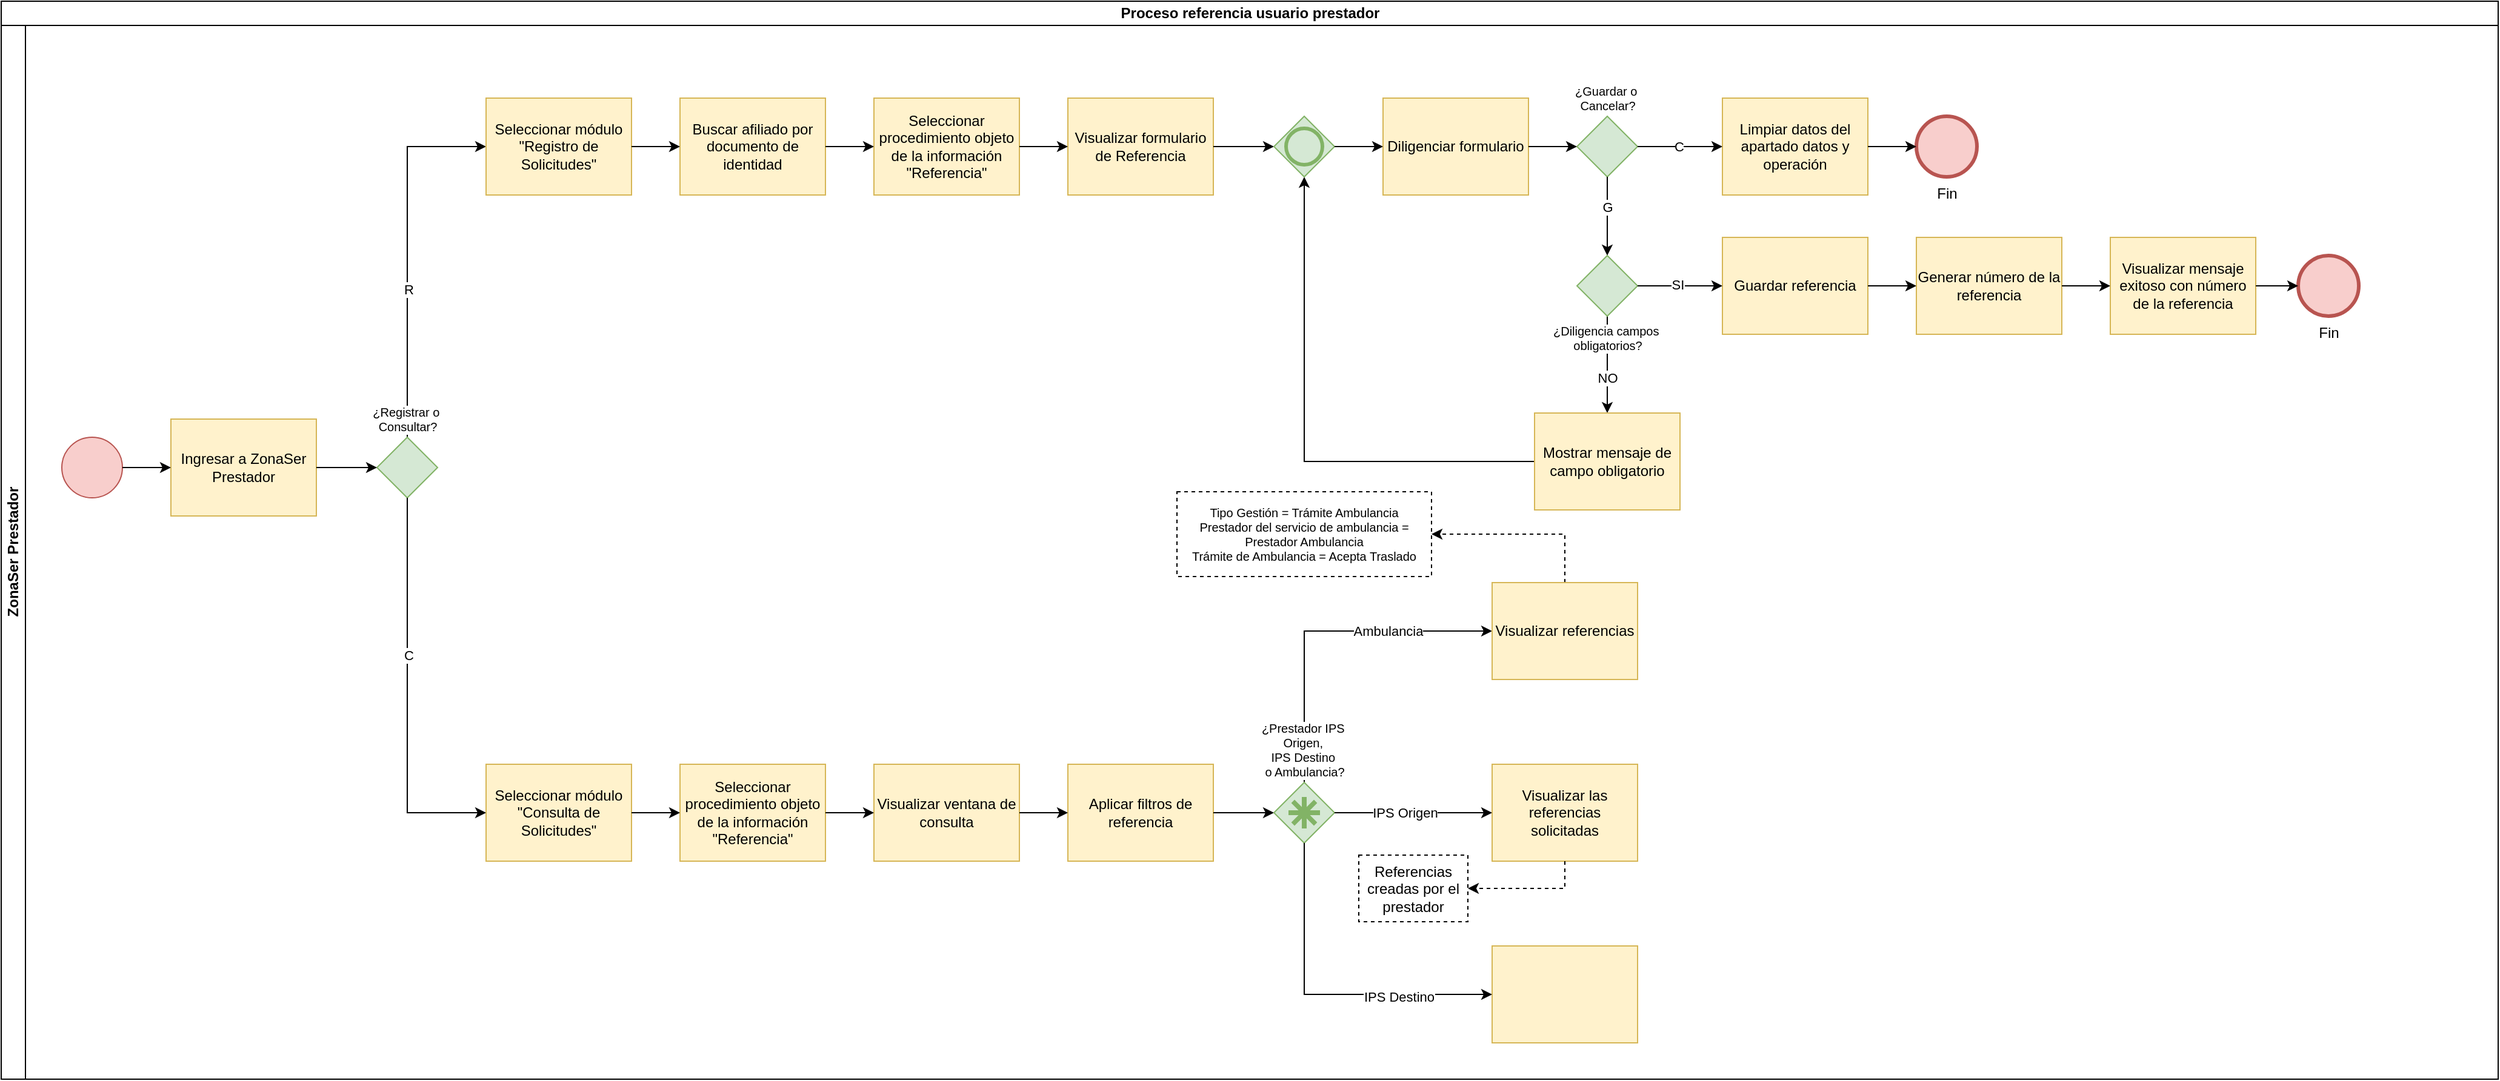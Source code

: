 <mxfile version="26.0.16">
  <diagram name="Página-1" id="DUjK0Zct9rPCs1IDuPsZ">
    <mxGraphModel dx="1434" dy="746" grid="1" gridSize="10" guides="1" tooltips="1" connect="1" arrows="1" fold="1" page="1" pageScale="1" pageWidth="2910" pageHeight="1030" math="0" shadow="0">
      <root>
        <mxCell id="0" />
        <mxCell id="1" parent="0" />
        <mxCell id="j3ywk_b7daHQP_dhVzby-1" value="Proceso referencia usuario prestador" style="swimlane;childLayout=stackLayout;resizeParent=1;resizeParentMax=0;horizontal=1;startSize=20;horizontalStack=0;html=1;" vertex="1" parent="1">
          <mxGeometry x="40" y="40" width="2060" height="890" as="geometry" />
        </mxCell>
        <mxCell id="j3ywk_b7daHQP_dhVzby-2" value="ZonaSer Prestador" style="swimlane;startSize=20;horizontal=0;html=1;" vertex="1" parent="j3ywk_b7daHQP_dhVzby-1">
          <mxGeometry y="20" width="2060" height="870" as="geometry" />
        </mxCell>
        <mxCell id="j3ywk_b7daHQP_dhVzby-65" style="edgeStyle=orthogonalEdgeStyle;rounded=0;orthogonalLoop=1;jettySize=auto;html=1;entryX=0;entryY=0.5;entryDx=0;entryDy=0;entryPerimeter=0;" edge="1" parent="j3ywk_b7daHQP_dhVzby-2" source="j3ywk_b7daHQP_dhVzby-64" target="j3ywk_b7daHQP_dhVzby-66">
          <mxGeometry relative="1" as="geometry">
            <mxPoint x="1220" y="500" as="targetPoint" />
            <Array as="points">
              <mxPoint x="1075" y="500" />
            </Array>
          </mxGeometry>
        </mxCell>
        <mxCell id="j3ywk_b7daHQP_dhVzby-67" value="Ambulancia" style="edgeLabel;html=1;align=center;verticalAlign=middle;resizable=0;points=[];" vertex="1" connectable="0" parent="j3ywk_b7daHQP_dhVzby-65">
          <mxGeometry x="0.592" relative="1" as="geometry">
            <mxPoint x="-29" as="offset" />
          </mxGeometry>
        </mxCell>
        <mxCell id="j3ywk_b7daHQP_dhVzby-10" style="edgeStyle=orthogonalEdgeStyle;rounded=0;orthogonalLoop=1;jettySize=auto;html=1;" edge="1" parent="j3ywk_b7daHQP_dhVzby-2" source="j3ywk_b7daHQP_dhVzby-9" target="j3ywk_b7daHQP_dhVzby-11">
          <mxGeometry relative="1" as="geometry">
            <mxPoint x="410" y="100" as="targetPoint" />
            <Array as="points">
              <mxPoint x="335" y="100" />
            </Array>
          </mxGeometry>
        </mxCell>
        <mxCell id="j3ywk_b7daHQP_dhVzby-12" value="R" style="edgeLabel;html=1;align=center;verticalAlign=middle;resizable=0;points=[];" vertex="1" connectable="0" parent="j3ywk_b7daHQP_dhVzby-10">
          <mxGeometry x="-0.2" y="-1" relative="1" as="geometry">
            <mxPoint as="offset" />
          </mxGeometry>
        </mxCell>
        <mxCell id="j3ywk_b7daHQP_dhVzby-5" value="" style="points=[[0.145,0.145,0],[0.5,0,0],[0.855,0.145,0],[1,0.5,0],[0.855,0.855,0],[0.5,1,0],[0.145,0.855,0],[0,0.5,0]];shape=mxgraph.bpmn.event;html=1;verticalLabelPosition=bottom;labelBackgroundColor=#ffffff;verticalAlign=top;align=center;perimeter=ellipsePerimeter;outlineConnect=0;aspect=fixed;outline=standard;symbol=general;fillColor=#f8cecc;strokeColor=#b85450;" vertex="1" parent="j3ywk_b7daHQP_dhVzby-2">
          <mxGeometry x="50" y="340" width="50" height="50" as="geometry" />
        </mxCell>
        <mxCell id="j3ywk_b7daHQP_dhVzby-6" value="Ingresar a ZonaSer Prestador" style="points=[[0.25,0,0],[0.5,0,0],[0.75,0,0],[1,0.25,0],[1,0.5,0],[1,0.75,0],[0.75,1,0],[0.5,1,0],[0.25,1,0],[0,0.75,0],[0,0.5,0],[0,0.25,0]];shape=mxgraph.bpmn.task2;whiteSpace=wrap;rectStyle=rounded;size=10;html=1;container=1;expand=0;collapsible=0;taskMarker=user;fillColor=#fff2cc;strokeColor=#d6b656;" vertex="1" parent="j3ywk_b7daHQP_dhVzby-2">
          <mxGeometry x="140" y="325" width="120" height="80" as="geometry" />
        </mxCell>
        <mxCell id="j3ywk_b7daHQP_dhVzby-7" style="edgeStyle=orthogonalEdgeStyle;rounded=0;orthogonalLoop=1;jettySize=auto;html=1;entryX=0;entryY=0.5;entryDx=0;entryDy=0;entryPerimeter=0;" edge="1" parent="j3ywk_b7daHQP_dhVzby-2" source="j3ywk_b7daHQP_dhVzby-5" target="j3ywk_b7daHQP_dhVzby-6">
          <mxGeometry relative="1" as="geometry" />
        </mxCell>
        <mxCell id="j3ywk_b7daHQP_dhVzby-9" value="¿Registrar o&amp;nbsp;&lt;div&gt;Consultar?&lt;/div&gt;" style="points=[[0.25,0.25,0],[0.5,0,0],[0.75,0.25,0],[1,0.5,0],[0.75,0.75,0],[0.5,1,0],[0.25,0.75,0],[0,0.5,0]];shape=mxgraph.bpmn.gateway2;html=1;verticalLabelPosition=top;labelBackgroundColor=#ffffff;verticalAlign=bottom;align=center;perimeter=rhombusPerimeter;outlineConnect=0;outline=none;symbol=none;fillColor=#d5e8d4;strokeColor=#82b366;fontSize=10;labelPosition=center;" vertex="1" parent="j3ywk_b7daHQP_dhVzby-2">
          <mxGeometry x="310" y="340" width="50" height="50" as="geometry" />
        </mxCell>
        <mxCell id="j3ywk_b7daHQP_dhVzby-8" style="edgeStyle=orthogonalEdgeStyle;rounded=0;orthogonalLoop=1;jettySize=auto;html=1;" edge="1" parent="j3ywk_b7daHQP_dhVzby-2" source="j3ywk_b7daHQP_dhVzby-6" target="j3ywk_b7daHQP_dhVzby-9">
          <mxGeometry relative="1" as="geometry">
            <mxPoint x="300" y="100" as="targetPoint" />
          </mxGeometry>
        </mxCell>
        <mxCell id="j3ywk_b7daHQP_dhVzby-11" value="Seleccionar módulo &quot;Registro de Solicitudes&quot;" style="points=[[0.25,0,0],[0.5,0,0],[0.75,0,0],[1,0.25,0],[1,0.5,0],[1,0.75,0],[0.75,1,0],[0.5,1,0],[0.25,1,0],[0,0.75,0],[0,0.5,0],[0,0.25,0]];shape=mxgraph.bpmn.task2;whiteSpace=wrap;rectStyle=rounded;size=10;html=1;container=1;expand=0;collapsible=0;taskMarker=user;fillColor=#fff2cc;strokeColor=#d6b656;" vertex="1" parent="j3ywk_b7daHQP_dhVzby-2">
          <mxGeometry x="400" y="60" width="120" height="80" as="geometry" />
        </mxCell>
        <mxCell id="j3ywk_b7daHQP_dhVzby-16" value="Buscar afiliado por documento de identidad" style="points=[[0.25,0,0],[0.5,0,0],[0.75,0,0],[1,0.25,0],[1,0.5,0],[1,0.75,0],[0.75,1,0],[0.5,1,0],[0.25,1,0],[0,0.75,0],[0,0.5,0],[0,0.25,0]];shape=mxgraph.bpmn.task2;whiteSpace=wrap;rectStyle=rounded;size=10;html=1;container=1;expand=0;collapsible=0;taskMarker=user;fillColor=#fff2cc;strokeColor=#d6b656;" vertex="1" parent="j3ywk_b7daHQP_dhVzby-2">
          <mxGeometry x="560" y="60" width="120" height="80" as="geometry" />
        </mxCell>
        <mxCell id="j3ywk_b7daHQP_dhVzby-15" style="edgeStyle=orthogonalEdgeStyle;rounded=0;orthogonalLoop=1;jettySize=auto;html=1;" edge="1" parent="j3ywk_b7daHQP_dhVzby-2" source="j3ywk_b7daHQP_dhVzby-11" target="j3ywk_b7daHQP_dhVzby-16">
          <mxGeometry relative="1" as="geometry">
            <mxPoint x="570" y="100" as="targetPoint" />
          </mxGeometry>
        </mxCell>
        <mxCell id="j3ywk_b7daHQP_dhVzby-19" value="Seleccionar procedimiento objeto de la información &quot;Referencia&quot;" style="points=[[0.25,0,0],[0.5,0,0],[0.75,0,0],[1,0.25,0],[1,0.5,0],[1,0.75,0],[0.75,1,0],[0.5,1,0],[0.25,1,0],[0,0.75,0],[0,0.5,0],[0,0.25,0]];shape=mxgraph.bpmn.task2;whiteSpace=wrap;rectStyle=rounded;size=10;html=1;container=1;expand=0;collapsible=0;taskMarker=user;fillColor=#fff2cc;strokeColor=#d6b656;" vertex="1" parent="j3ywk_b7daHQP_dhVzby-2">
          <mxGeometry x="720" y="60" width="120" height="80" as="geometry" />
        </mxCell>
        <mxCell id="j3ywk_b7daHQP_dhVzby-18" style="edgeStyle=orthogonalEdgeStyle;rounded=0;orthogonalLoop=1;jettySize=auto;html=1;" edge="1" parent="j3ywk_b7daHQP_dhVzby-2" source="j3ywk_b7daHQP_dhVzby-16" target="j3ywk_b7daHQP_dhVzby-19">
          <mxGeometry relative="1" as="geometry">
            <mxPoint x="770" y="100" as="targetPoint" />
          </mxGeometry>
        </mxCell>
        <mxCell id="j3ywk_b7daHQP_dhVzby-23" value="Visualizar formulario de Referencia" style="points=[[0.25,0,0],[0.5,0,0],[0.75,0,0],[1,0.25,0],[1,0.5,0],[1,0.75,0],[0.75,1,0],[0.5,1,0],[0.25,1,0],[0,0.75,0],[0,0.5,0],[0,0.25,0]];shape=mxgraph.bpmn.task2;whiteSpace=wrap;rectStyle=rounded;size=10;html=1;container=1;expand=0;collapsible=0;taskMarker=script;fillColor=#fff2cc;strokeColor=#d6b656;" vertex="1" parent="j3ywk_b7daHQP_dhVzby-2">
          <mxGeometry x="880" y="60" width="120" height="80" as="geometry" />
        </mxCell>
        <mxCell id="j3ywk_b7daHQP_dhVzby-20" style="edgeStyle=orthogonalEdgeStyle;rounded=0;orthogonalLoop=1;jettySize=auto;html=1;" edge="1" parent="j3ywk_b7daHQP_dhVzby-2" source="j3ywk_b7daHQP_dhVzby-19" target="j3ywk_b7daHQP_dhVzby-23">
          <mxGeometry relative="1" as="geometry">
            <mxPoint x="880" y="100" as="targetPoint" />
          </mxGeometry>
        </mxCell>
        <mxCell id="j3ywk_b7daHQP_dhVzby-25" value="Diligenciar formulario" style="points=[[0.25,0,0],[0.5,0,0],[0.75,0,0],[1,0.25,0],[1,0.5,0],[1,0.75,0],[0.75,1,0],[0.5,1,0],[0.25,1,0],[0,0.75,0],[0,0.5,0],[0,0.25,0]];shape=mxgraph.bpmn.task2;whiteSpace=wrap;rectStyle=rounded;size=10;html=1;container=1;expand=0;collapsible=0;taskMarker=user;fillColor=#fff2cc;strokeColor=#d6b656;" vertex="1" parent="j3ywk_b7daHQP_dhVzby-2">
          <mxGeometry x="1140" y="60" width="120" height="80" as="geometry" />
        </mxCell>
        <mxCell id="j3ywk_b7daHQP_dhVzby-24" style="edgeStyle=orthogonalEdgeStyle;rounded=0;orthogonalLoop=1;jettySize=auto;html=1;entryX=0;entryY=0.5;entryDx=0;entryDy=0;entryPerimeter=0;" edge="1" parent="j3ywk_b7daHQP_dhVzby-2" source="j3ywk_b7daHQP_dhVzby-23" target="j3ywk_b7daHQP_dhVzby-41">
          <mxGeometry relative="1" as="geometry">
            <mxPoint x="1060" y="100" as="targetPoint" />
          </mxGeometry>
        </mxCell>
        <mxCell id="j3ywk_b7daHQP_dhVzby-27" value="¿Guardar o&amp;nbsp;&lt;div&gt;Cancelar?&lt;/div&gt;" style="points=[[0.25,0.25,0],[0.5,0,0],[0.75,0.25,0],[1,0.5,0],[0.75,0.75,0],[0.5,1,0],[0.25,0.75,0],[0,0.5,0]];shape=mxgraph.bpmn.gateway2;html=1;verticalLabelPosition=top;labelBackgroundColor=#ffffff;verticalAlign=bottom;align=center;perimeter=rhombusPerimeter;outlineConnect=0;outline=none;symbol=none;fillColor=#d5e8d4;strokeColor=#82b366;fontSize=10;labelPosition=center;" vertex="1" parent="j3ywk_b7daHQP_dhVzby-2">
          <mxGeometry x="1300" y="75" width="50" height="50" as="geometry" />
        </mxCell>
        <mxCell id="j3ywk_b7daHQP_dhVzby-26" style="edgeStyle=orthogonalEdgeStyle;rounded=0;orthogonalLoop=1;jettySize=auto;html=1;" edge="1" parent="j3ywk_b7daHQP_dhVzby-2" source="j3ywk_b7daHQP_dhVzby-25" target="j3ywk_b7daHQP_dhVzby-27">
          <mxGeometry relative="1" as="geometry">
            <mxPoint x="1300" y="100" as="targetPoint" />
          </mxGeometry>
        </mxCell>
        <mxCell id="j3ywk_b7daHQP_dhVzby-29" value="Limpiar datos del apartado datos y operación" style="points=[[0.25,0,0],[0.5,0,0],[0.75,0,0],[1,0.25,0],[1,0.5,0],[1,0.75,0],[0.75,1,0],[0.5,1,0],[0.25,1,0],[0,0.75,0],[0,0.5,0],[0,0.25,0]];shape=mxgraph.bpmn.task2;whiteSpace=wrap;rectStyle=rounded;size=10;html=1;container=1;expand=0;collapsible=0;taskMarker=script;fillColor=#fff2cc;strokeColor=#d6b656;" vertex="1" parent="j3ywk_b7daHQP_dhVzby-2">
          <mxGeometry x="1420" y="60" width="120" height="80" as="geometry" />
        </mxCell>
        <mxCell id="j3ywk_b7daHQP_dhVzby-28" style="edgeStyle=orthogonalEdgeStyle;rounded=0;orthogonalLoop=1;jettySize=auto;html=1;" edge="1" parent="j3ywk_b7daHQP_dhVzby-2" source="j3ywk_b7daHQP_dhVzby-27" target="j3ywk_b7daHQP_dhVzby-29">
          <mxGeometry relative="1" as="geometry">
            <mxPoint x="1400" y="100" as="targetPoint" />
          </mxGeometry>
        </mxCell>
        <mxCell id="j3ywk_b7daHQP_dhVzby-32" value="C" style="edgeLabel;html=1;align=center;verticalAlign=middle;resizable=0;points=[];" vertex="1" connectable="0" parent="j3ywk_b7daHQP_dhVzby-28">
          <mxGeometry x="-0.05" relative="1" as="geometry">
            <mxPoint as="offset" />
          </mxGeometry>
        </mxCell>
        <mxCell id="j3ywk_b7daHQP_dhVzby-31" value="Fin" style="points=[[0.145,0.145,0],[0.5,0,0],[0.855,0.145,0],[1,0.5,0],[0.855,0.855,0],[0.5,1,0],[0.145,0.855,0],[0,0.5,0]];shape=mxgraph.bpmn.event;html=1;verticalLabelPosition=bottom;labelBackgroundColor=#ffffff;verticalAlign=top;align=center;perimeter=ellipsePerimeter;outlineConnect=0;aspect=fixed;outline=end;symbol=terminate2;fillColor=#f8cecc;strokeColor=#b85450;" vertex="1" parent="j3ywk_b7daHQP_dhVzby-2">
          <mxGeometry x="1580" y="75" width="50" height="50" as="geometry" />
        </mxCell>
        <mxCell id="j3ywk_b7daHQP_dhVzby-30" style="edgeStyle=orthogonalEdgeStyle;rounded=0;orthogonalLoop=1;jettySize=auto;html=1;" edge="1" parent="j3ywk_b7daHQP_dhVzby-2" source="j3ywk_b7daHQP_dhVzby-29" target="j3ywk_b7daHQP_dhVzby-31">
          <mxGeometry relative="1" as="geometry">
            <mxPoint x="1560" y="100" as="targetPoint" />
          </mxGeometry>
        </mxCell>
        <mxCell id="j3ywk_b7daHQP_dhVzby-33" style="edgeStyle=orthogonalEdgeStyle;rounded=0;orthogonalLoop=1;jettySize=auto;html=1;" edge="1" parent="j3ywk_b7daHQP_dhVzby-2" source="j3ywk_b7daHQP_dhVzby-27" target="j3ywk_b7daHQP_dhVzby-35">
          <mxGeometry relative="1" as="geometry">
            <mxPoint x="1325" y="210" as="targetPoint" />
          </mxGeometry>
        </mxCell>
        <mxCell id="j3ywk_b7daHQP_dhVzby-36" value="G" style="edgeLabel;html=1;align=center;verticalAlign=middle;resizable=0;points=[];" vertex="1" connectable="0" parent="j3ywk_b7daHQP_dhVzby-33">
          <mxGeometry x="-0.231" relative="1" as="geometry">
            <mxPoint as="offset" />
          </mxGeometry>
        </mxCell>
        <mxCell id="j3ywk_b7daHQP_dhVzby-43" style="edgeStyle=orthogonalEdgeStyle;rounded=0;orthogonalLoop=1;jettySize=auto;html=1;" edge="1" parent="j3ywk_b7daHQP_dhVzby-2" source="j3ywk_b7daHQP_dhVzby-35" target="j3ywk_b7daHQP_dhVzby-40">
          <mxGeometry relative="1" as="geometry" />
        </mxCell>
        <mxCell id="j3ywk_b7daHQP_dhVzby-44" value="NO" style="edgeLabel;html=1;align=center;verticalAlign=middle;resizable=0;points=[];" vertex="1" connectable="0" parent="j3ywk_b7daHQP_dhVzby-43">
          <mxGeometry x="0.275" relative="1" as="geometry">
            <mxPoint as="offset" />
          </mxGeometry>
        </mxCell>
        <mxCell id="j3ywk_b7daHQP_dhVzby-35" value="¿Diligencia campos&amp;nbsp;&lt;div&gt;obligatorios?&lt;/div&gt;" style="points=[[0.25,0.25,0],[0.5,0,0],[0.75,0.25,0],[1,0.5,0],[0.75,0.75,0],[0.5,1,0],[0.25,0.75,0],[0,0.5,0]];shape=mxgraph.bpmn.gateway2;html=1;verticalLabelPosition=bottom;labelBackgroundColor=#ffffff;verticalAlign=top;align=center;perimeter=rhombusPerimeter;outlineConnect=0;outline=none;symbol=none;fontSize=10;fillColor=#d5e8d4;strokeColor=#82b366;" vertex="1" parent="j3ywk_b7daHQP_dhVzby-2">
          <mxGeometry x="1300" y="190" width="50" height="50" as="geometry" />
        </mxCell>
        <mxCell id="j3ywk_b7daHQP_dhVzby-45" style="edgeStyle=orthogonalEdgeStyle;rounded=0;orthogonalLoop=1;jettySize=auto;html=1;" edge="1" parent="j3ywk_b7daHQP_dhVzby-2" source="j3ywk_b7daHQP_dhVzby-40" target="j3ywk_b7daHQP_dhVzby-41">
          <mxGeometry relative="1" as="geometry" />
        </mxCell>
        <mxCell id="j3ywk_b7daHQP_dhVzby-40" value="Mostrar mensaje de campo obligatorio" style="points=[[0.25,0,0],[0.5,0,0],[0.75,0,0],[1,0.25,0],[1,0.5,0],[1,0.75,0],[0.75,1,0],[0.5,1,0],[0.25,1,0],[0,0.75,0],[0,0.5,0],[0,0.25,0]];shape=mxgraph.bpmn.task2;whiteSpace=wrap;rectStyle=rounded;size=10;html=1;container=1;expand=0;collapsible=0;taskMarker=send;fillColor=#fff2cc;strokeColor=#d6b656;" vertex="1" parent="j3ywk_b7daHQP_dhVzby-2">
          <mxGeometry x="1265" y="320" width="120" height="80" as="geometry" />
        </mxCell>
        <mxCell id="j3ywk_b7daHQP_dhVzby-41" value="" style="points=[[0.25,0.25,0],[0.5,0,0],[0.75,0.25,0],[1,0.5,0],[0.75,0.75,0],[0.5,1,0],[0.25,0.75,0],[0,0.5,0]];shape=mxgraph.bpmn.gateway2;html=1;verticalLabelPosition=bottom;labelBackgroundColor=#ffffff;verticalAlign=top;align=center;perimeter=rhombusPerimeter;outlineConnect=0;outline=end;symbol=general;fillColor=#d5e8d4;strokeColor=#82b366;" vertex="1" parent="j3ywk_b7daHQP_dhVzby-2">
          <mxGeometry x="1050" y="75" width="50" height="50" as="geometry" />
        </mxCell>
        <mxCell id="j3ywk_b7daHQP_dhVzby-42" style="edgeStyle=orthogonalEdgeStyle;rounded=0;orthogonalLoop=1;jettySize=auto;html=1;entryX=0;entryY=0.5;entryDx=0;entryDy=0;entryPerimeter=0;" edge="1" parent="j3ywk_b7daHQP_dhVzby-2" source="j3ywk_b7daHQP_dhVzby-41" target="j3ywk_b7daHQP_dhVzby-25">
          <mxGeometry relative="1" as="geometry" />
        </mxCell>
        <mxCell id="j3ywk_b7daHQP_dhVzby-47" value="Guardar referencia" style="points=[[0.25,0,0],[0.5,0,0],[0.75,0,0],[1,0.25,0],[1,0.5,0],[1,0.75,0],[0.75,1,0],[0.5,1,0],[0.25,1,0],[0,0.75,0],[0,0.5,0],[0,0.25,0]];shape=mxgraph.bpmn.task2;whiteSpace=wrap;rectStyle=rounded;size=10;html=1;container=1;expand=0;collapsible=0;taskMarker=script;fillColor=#fff2cc;strokeColor=#d6b656;" vertex="1" parent="j3ywk_b7daHQP_dhVzby-2">
          <mxGeometry x="1420" y="175" width="120" height="80" as="geometry" />
        </mxCell>
        <mxCell id="j3ywk_b7daHQP_dhVzby-46" style="edgeStyle=orthogonalEdgeStyle;rounded=0;orthogonalLoop=1;jettySize=auto;html=1;" edge="1" parent="j3ywk_b7daHQP_dhVzby-2" source="j3ywk_b7daHQP_dhVzby-35" target="j3ywk_b7daHQP_dhVzby-47">
          <mxGeometry relative="1" as="geometry">
            <mxPoint x="1420" y="215" as="targetPoint" />
          </mxGeometry>
        </mxCell>
        <mxCell id="j3ywk_b7daHQP_dhVzby-54" value="SI" style="edgeLabel;html=1;align=center;verticalAlign=middle;resizable=0;points=[];" vertex="1" connectable="0" parent="j3ywk_b7daHQP_dhVzby-46">
          <mxGeometry x="-0.057" y="1" relative="1" as="geometry">
            <mxPoint as="offset" />
          </mxGeometry>
        </mxCell>
        <mxCell id="j3ywk_b7daHQP_dhVzby-49" value="Generar número de la referencia" style="points=[[0.25,0,0],[0.5,0,0],[0.75,0,0],[1,0.25,0],[1,0.5,0],[1,0.75,0],[0.75,1,0],[0.5,1,0],[0.25,1,0],[0,0.75,0],[0,0.5,0],[0,0.25,0]];shape=mxgraph.bpmn.task2;whiteSpace=wrap;rectStyle=rounded;size=10;html=1;container=1;expand=0;collapsible=0;taskMarker=script;fillColor=#fff2cc;strokeColor=#d6b656;" vertex="1" parent="j3ywk_b7daHQP_dhVzby-2">
          <mxGeometry x="1580" y="175" width="120" height="80" as="geometry" />
        </mxCell>
        <mxCell id="j3ywk_b7daHQP_dhVzby-48" style="edgeStyle=orthogonalEdgeStyle;rounded=0;orthogonalLoop=1;jettySize=auto;html=1;" edge="1" parent="j3ywk_b7daHQP_dhVzby-2" source="j3ywk_b7daHQP_dhVzby-47" target="j3ywk_b7daHQP_dhVzby-49">
          <mxGeometry relative="1" as="geometry">
            <mxPoint x="1600" y="215" as="targetPoint" />
          </mxGeometry>
        </mxCell>
        <mxCell id="j3ywk_b7daHQP_dhVzby-51" value="Visualizar mensaje exitoso con número de la referencia" style="points=[[0.25,0,0],[0.5,0,0],[0.75,0,0],[1,0.25,0],[1,0.5,0],[1,0.75,0],[0.75,1,0],[0.5,1,0],[0.25,1,0],[0,0.75,0],[0,0.5,0],[0,0.25,0]];shape=mxgraph.bpmn.task2;whiteSpace=wrap;rectStyle=rounded;size=10;html=1;container=1;expand=0;collapsible=0;taskMarker=send;fillColor=#fff2cc;strokeColor=#d6b656;" vertex="1" parent="j3ywk_b7daHQP_dhVzby-2">
          <mxGeometry x="1740" y="175" width="120" height="80" as="geometry" />
        </mxCell>
        <mxCell id="j3ywk_b7daHQP_dhVzby-50" style="edgeStyle=orthogonalEdgeStyle;rounded=0;orthogonalLoop=1;jettySize=auto;html=1;" edge="1" parent="j3ywk_b7daHQP_dhVzby-2" source="j3ywk_b7daHQP_dhVzby-49" target="j3ywk_b7daHQP_dhVzby-51">
          <mxGeometry relative="1" as="geometry">
            <mxPoint x="1750" y="215" as="targetPoint" />
          </mxGeometry>
        </mxCell>
        <mxCell id="j3ywk_b7daHQP_dhVzby-14" value="Seleccionar módulo &quot;Consulta de Solicitudes&quot;" style="points=[[0.25,0,0],[0.5,0,0],[0.75,0,0],[1,0.25,0],[1,0.5,0],[1,0.75,0],[0.75,1,0],[0.5,1,0],[0.25,1,0],[0,0.75,0],[0,0.5,0],[0,0.25,0]];shape=mxgraph.bpmn.task2;whiteSpace=wrap;rectStyle=rounded;size=10;html=1;container=1;expand=0;collapsible=0;taskMarker=user;fillColor=#fff2cc;strokeColor=#d6b656;" vertex="1" parent="j3ywk_b7daHQP_dhVzby-2">
          <mxGeometry x="400" y="610" width="120" height="80" as="geometry" />
        </mxCell>
        <mxCell id="j3ywk_b7daHQP_dhVzby-13" style="edgeStyle=orthogonalEdgeStyle;rounded=0;orthogonalLoop=1;jettySize=auto;html=1;entryX=0;entryY=0.5;entryDx=0;entryDy=0;entryPerimeter=0;" edge="1" parent="j3ywk_b7daHQP_dhVzby-2" source="j3ywk_b7daHQP_dhVzby-9" target="j3ywk_b7daHQP_dhVzby-14">
          <mxGeometry relative="1" as="geometry">
            <mxPoint x="325" y="220" as="targetPoint" />
            <Array as="points">
              <mxPoint x="335" y="650" />
            </Array>
          </mxGeometry>
        </mxCell>
        <mxCell id="j3ywk_b7daHQP_dhVzby-17" value="C" style="edgeLabel;html=1;align=center;verticalAlign=middle;resizable=0;points=[];" vertex="1" connectable="0" parent="j3ywk_b7daHQP_dhVzby-13">
          <mxGeometry x="-0.2" y="1" relative="1" as="geometry">
            <mxPoint as="offset" />
          </mxGeometry>
        </mxCell>
        <mxCell id="j3ywk_b7daHQP_dhVzby-56" value="Seleccionar procedimiento objeto de la información &quot;Referencia&quot;" style="points=[[0.25,0,0],[0.5,0,0],[0.75,0,0],[1,0.25,0],[1,0.5,0],[1,0.75,0],[0.75,1,0],[0.5,1,0],[0.25,1,0],[0,0.75,0],[0,0.5,0],[0,0.25,0]];shape=mxgraph.bpmn.task2;whiteSpace=wrap;rectStyle=rounded;size=10;html=1;container=1;expand=0;collapsible=0;taskMarker=user;fillColor=#fff2cc;strokeColor=#d6b656;" vertex="1" parent="j3ywk_b7daHQP_dhVzby-2">
          <mxGeometry x="560" y="610" width="120" height="80" as="geometry" />
        </mxCell>
        <mxCell id="j3ywk_b7daHQP_dhVzby-55" style="edgeStyle=orthogonalEdgeStyle;rounded=0;orthogonalLoop=1;jettySize=auto;html=1;" edge="1" parent="j3ywk_b7daHQP_dhVzby-2" source="j3ywk_b7daHQP_dhVzby-14" target="j3ywk_b7daHQP_dhVzby-56">
          <mxGeometry relative="1" as="geometry">
            <mxPoint x="500" y="630" as="targetPoint" />
          </mxGeometry>
        </mxCell>
        <mxCell id="j3ywk_b7daHQP_dhVzby-58" value="Visualizar ventana de consulta" style="points=[[0.25,0,0],[0.5,0,0],[0.75,0,0],[1,0.25,0],[1,0.5,0],[1,0.75,0],[0.75,1,0],[0.5,1,0],[0.25,1,0],[0,0.75,0],[0,0.5,0],[0,0.25,0]];shape=mxgraph.bpmn.task2;whiteSpace=wrap;rectStyle=rounded;size=10;html=1;container=1;expand=0;collapsible=0;taskMarker=script;fillColor=#fff2cc;strokeColor=#d6b656;" vertex="1" parent="j3ywk_b7daHQP_dhVzby-2">
          <mxGeometry x="720" y="610" width="120" height="80" as="geometry" />
        </mxCell>
        <mxCell id="j3ywk_b7daHQP_dhVzby-57" style="edgeStyle=orthogonalEdgeStyle;rounded=0;orthogonalLoop=1;jettySize=auto;html=1;" edge="1" parent="j3ywk_b7daHQP_dhVzby-2" source="j3ywk_b7daHQP_dhVzby-56" target="j3ywk_b7daHQP_dhVzby-58">
          <mxGeometry relative="1" as="geometry">
            <mxPoint x="760" y="620" as="targetPoint" />
          </mxGeometry>
        </mxCell>
        <mxCell id="j3ywk_b7daHQP_dhVzby-60" value="Aplicar filtros de referencia" style="points=[[0.25,0,0],[0.5,0,0],[0.75,0,0],[1,0.25,0],[1,0.5,0],[1,0.75,0],[0.75,1,0],[0.5,1,0],[0.25,1,0],[0,0.75,0],[0,0.5,0],[0,0.25,0]];shape=mxgraph.bpmn.task2;whiteSpace=wrap;rectStyle=rounded;size=10;html=1;container=1;expand=0;collapsible=0;taskMarker=user;fillColor=#fff2cc;strokeColor=#d6b656;" vertex="1" parent="j3ywk_b7daHQP_dhVzby-2">
          <mxGeometry x="880" y="610" width="120" height="80" as="geometry" />
        </mxCell>
        <mxCell id="j3ywk_b7daHQP_dhVzby-59" style="edgeStyle=orthogonalEdgeStyle;rounded=0;orthogonalLoop=1;jettySize=auto;html=1;" edge="1" parent="j3ywk_b7daHQP_dhVzby-2" source="j3ywk_b7daHQP_dhVzby-58" target="j3ywk_b7daHQP_dhVzby-60">
          <mxGeometry relative="1" as="geometry">
            <mxPoint x="890" y="620" as="targetPoint" />
          </mxGeometry>
        </mxCell>
        <mxCell id="j3ywk_b7daHQP_dhVzby-61" style="edgeStyle=orthogonalEdgeStyle;rounded=0;orthogonalLoop=1;jettySize=auto;html=1;" edge="1" parent="j3ywk_b7daHQP_dhVzby-2" source="j3ywk_b7daHQP_dhVzby-60" target="j3ywk_b7daHQP_dhVzby-64">
          <mxGeometry relative="1" as="geometry">
            <mxPoint x="1050" y="620" as="targetPoint" />
          </mxGeometry>
        </mxCell>
        <mxCell id="j3ywk_b7daHQP_dhVzby-64" value="¿Prestador IPS&amp;nbsp;&lt;div&gt;Origen,&amp;nbsp;&lt;div&gt;IPS Destino&amp;nbsp;&lt;/div&gt;&lt;div&gt;o Ambulancia?&lt;/div&gt;&lt;/div&gt;" style="points=[[0.25,0.25,0],[0.5,0,0],[0.75,0.25,0],[1,0.5,0],[0.75,0.75,0],[0.5,1,0],[0.25,0.75,0],[0,0.5,0]];shape=mxgraph.bpmn.gateway2;html=1;verticalLabelPosition=top;labelBackgroundColor=#ffffff;verticalAlign=bottom;align=center;perimeter=rhombusPerimeter;outlineConnect=0;outline=none;symbol=none;gwType=complex;fillColor=#d5e8d4;strokeColor=#82b366;fontSize=10;labelPosition=center;" vertex="1" parent="j3ywk_b7daHQP_dhVzby-2">
          <mxGeometry x="1050" y="625" width="50" height="50" as="geometry" />
        </mxCell>
        <mxCell id="j3ywk_b7daHQP_dhVzby-69" style="edgeStyle=orthogonalEdgeStyle;rounded=0;orthogonalLoop=1;jettySize=auto;html=1;exitX=0.5;exitY=0;exitDx=0;exitDy=0;exitPerimeter=0;entryX=1;entryY=0.5;entryDx=0;entryDy=0;dashed=1;" edge="1" parent="j3ywk_b7daHQP_dhVzby-2" source="j3ywk_b7daHQP_dhVzby-66" target="j3ywk_b7daHQP_dhVzby-68">
          <mxGeometry relative="1" as="geometry" />
        </mxCell>
        <mxCell id="j3ywk_b7daHQP_dhVzby-66" value="Visualizar referencias" style="points=[[0.25,0,0],[0.5,0,0],[0.75,0,0],[1,0.25,0],[1,0.5,0],[1,0.75,0],[0.75,1,0],[0.5,1,0],[0.25,1,0],[0,0.75,0],[0,0.5,0],[0,0.25,0]];shape=mxgraph.bpmn.task2;whiteSpace=wrap;rectStyle=rounded;size=10;html=1;container=1;expand=0;collapsible=0;taskMarker=script;fillColor=#fff2cc;strokeColor=#d6b656;" vertex="1" parent="j3ywk_b7daHQP_dhVzby-2">
          <mxGeometry x="1230" y="460" width="120" height="80" as="geometry" />
        </mxCell>
        <mxCell id="j3ywk_b7daHQP_dhVzby-68" value="Tipo Gestión = Trámite Ambulancia&lt;div&gt;Prestador del servicio de ambulancia = Prestador Ambulancia&lt;/div&gt;&lt;div&gt;Trámite de Ambulancia = Acepta Traslado&lt;/div&gt;" style="text;html=1;align=center;verticalAlign=middle;whiteSpace=wrap;rounded=0;fontSize=10;strokeColor=default;dashed=1;" vertex="1" parent="j3ywk_b7daHQP_dhVzby-2">
          <mxGeometry x="970" y="385" width="210" height="70" as="geometry" />
        </mxCell>
        <mxCell id="j3ywk_b7daHQP_dhVzby-71" value="Visualizar las referencias solicitadas" style="points=[[0.25,0,0],[0.5,0,0],[0.75,0,0],[1,0.25,0],[1,0.5,0],[1,0.75,0],[0.75,1,0],[0.5,1,0],[0.25,1,0],[0,0.75,0],[0,0.5,0],[0,0.25,0]];shape=mxgraph.bpmn.task2;whiteSpace=wrap;rectStyle=rounded;size=10;html=1;container=1;expand=0;collapsible=0;taskMarker=script;fillColor=#fff2cc;strokeColor=#d6b656;" vertex="1" parent="j3ywk_b7daHQP_dhVzby-2">
          <mxGeometry x="1230" y="610" width="120" height="80" as="geometry" />
        </mxCell>
        <mxCell id="j3ywk_b7daHQP_dhVzby-70" style="edgeStyle=orthogonalEdgeStyle;rounded=0;orthogonalLoop=1;jettySize=auto;html=1;" edge="1" parent="j3ywk_b7daHQP_dhVzby-2" source="j3ywk_b7daHQP_dhVzby-64" target="j3ywk_b7daHQP_dhVzby-71">
          <mxGeometry relative="1" as="geometry">
            <mxPoint x="1220" y="620" as="targetPoint" />
          </mxGeometry>
        </mxCell>
        <mxCell id="j3ywk_b7daHQP_dhVzby-72" value="IPS Origen" style="edgeLabel;html=1;align=center;verticalAlign=middle;resizable=0;points=[];" vertex="1" connectable="0" parent="j3ywk_b7daHQP_dhVzby-70">
          <mxGeometry x="-0.108" relative="1" as="geometry">
            <mxPoint as="offset" />
          </mxGeometry>
        </mxCell>
        <mxCell id="j3ywk_b7daHQP_dhVzby-74" value="Referencias creadas por el prestador" style="text;html=1;align=center;verticalAlign=middle;whiteSpace=wrap;rounded=0;strokeColor=default;dashed=1;" vertex="1" parent="j3ywk_b7daHQP_dhVzby-2">
          <mxGeometry x="1120" y="685" width="90" height="55" as="geometry" />
        </mxCell>
        <mxCell id="j3ywk_b7daHQP_dhVzby-73" style="edgeStyle=orthogonalEdgeStyle;rounded=0;orthogonalLoop=1;jettySize=auto;html=1;exitX=0.5;exitY=1;exitDx=0;exitDy=0;exitPerimeter=0;dashed=1;" edge="1" parent="j3ywk_b7daHQP_dhVzby-2" source="j3ywk_b7daHQP_dhVzby-71" target="j3ywk_b7daHQP_dhVzby-74">
          <mxGeometry relative="1" as="geometry">
            <mxPoint x="1200" y="710" as="targetPoint" />
          </mxGeometry>
        </mxCell>
        <mxCell id="j3ywk_b7daHQP_dhVzby-76" value="" style="points=[[0.25,0,0],[0.5,0,0],[0.75,0,0],[1,0.25,0],[1,0.5,0],[1,0.75,0],[0.75,1,0],[0.5,1,0],[0.25,1,0],[0,0.75,0],[0,0.5,0],[0,0.25,0]];shape=mxgraph.bpmn.task2;whiteSpace=wrap;rectStyle=rounded;size=10;html=1;container=1;expand=0;collapsible=0;taskMarker=script;fillColor=#fff2cc;strokeColor=#d6b656;" vertex="1" parent="j3ywk_b7daHQP_dhVzby-2">
          <mxGeometry x="1230" y="760" width="120" height="80" as="geometry" />
        </mxCell>
        <mxCell id="j3ywk_b7daHQP_dhVzby-75" style="edgeStyle=orthogonalEdgeStyle;rounded=0;orthogonalLoop=1;jettySize=auto;html=1;entryX=0;entryY=0.5;entryDx=0;entryDy=0;entryPerimeter=0;" edge="1" parent="j3ywk_b7daHQP_dhVzby-2" source="j3ywk_b7daHQP_dhVzby-64" target="j3ywk_b7daHQP_dhVzby-76">
          <mxGeometry relative="1" as="geometry">
            <mxPoint x="1270" y="810" as="targetPoint" />
            <Array as="points">
              <mxPoint x="1075" y="800" />
            </Array>
          </mxGeometry>
        </mxCell>
        <mxCell id="j3ywk_b7daHQP_dhVzby-77" value="IPS Destino" style="edgeLabel;html=1;align=center;verticalAlign=middle;resizable=0;points=[];" vertex="1" connectable="0" parent="j3ywk_b7daHQP_dhVzby-75">
          <mxGeometry x="0.446" y="-2" relative="1" as="geometry">
            <mxPoint as="offset" />
          </mxGeometry>
        </mxCell>
        <mxCell id="j3ywk_b7daHQP_dhVzby-53" value="Fin" style="points=[[0.145,0.145,0],[0.5,0,0],[0.855,0.145,0],[1,0.5,0],[0.855,0.855,0],[0.5,1,0],[0.145,0.855,0],[0,0.5,0]];shape=mxgraph.bpmn.event;html=1;verticalLabelPosition=bottom;labelBackgroundColor=#ffffff;verticalAlign=top;align=center;perimeter=ellipsePerimeter;outlineConnect=0;aspect=fixed;outline=end;symbol=terminate2;fillColor=#f8cecc;strokeColor=#b85450;" vertex="1" parent="1">
          <mxGeometry x="1935" y="250" width="50" height="50" as="geometry" />
        </mxCell>
        <mxCell id="j3ywk_b7daHQP_dhVzby-52" style="edgeStyle=orthogonalEdgeStyle;rounded=0;orthogonalLoop=1;jettySize=auto;html=1;" edge="1" parent="1" source="j3ywk_b7daHQP_dhVzby-51" target="j3ywk_b7daHQP_dhVzby-53">
          <mxGeometry relative="1" as="geometry">
            <mxPoint x="1960" y="275" as="targetPoint" />
          </mxGeometry>
        </mxCell>
      </root>
    </mxGraphModel>
  </diagram>
</mxfile>
